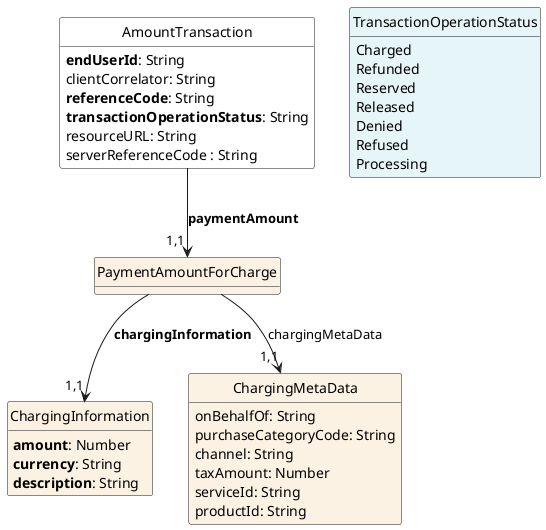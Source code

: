 @startuml Open Mobile Alliance transactions/amount
hide circle
hide methods
hide stereotype
show <<Enumeration>> stereotype
skinparam class {
   BackgroundColor<<Enumeration>> #E6F5F7
   BackgroundColor<<Ref>> #FFFFE0
   BackgroundColor<<Pivot>> #FFFFFFF
   BackgroundColor #FCF2E3
}

class AmountTransaction  <<Pivot>> {
    <b>endUserId</b>: String 
    clientCorrelator: String
    <b>referenceCode</b>: String
    <b>transactionOperationStatus</b>: String
    resourceURL: String
    serverReferenceCode : String
    }

class TransactionOperationStatus <<Enumeration>> {
    Charged
    Refunded
    Reserved
    Released
    Denied 
    Refused 
    Processing
}

class PaymentAmountForCharge {
}

class ChargingInformation {
    <b>amount</b>: Number
    <b>currency</b>: String
    <b>description</b>: String
}

class ChargingMetaData {
    onBehalfOf: String
    purchaseCategoryCode: String
    channel: String
    taxAmount: Number
    serviceId: String
    productId: String
}

AmountTransaction --> "1,1" PaymentAmountForCharge : <b>paymentAmount</b>

PaymentAmountForCharge --> "1,1" ChargingInformation : <b>chargingInformation</b>
PaymentAmountForCharge --> "1,1" ChargingMetaData : chargingMetaData


@enduml